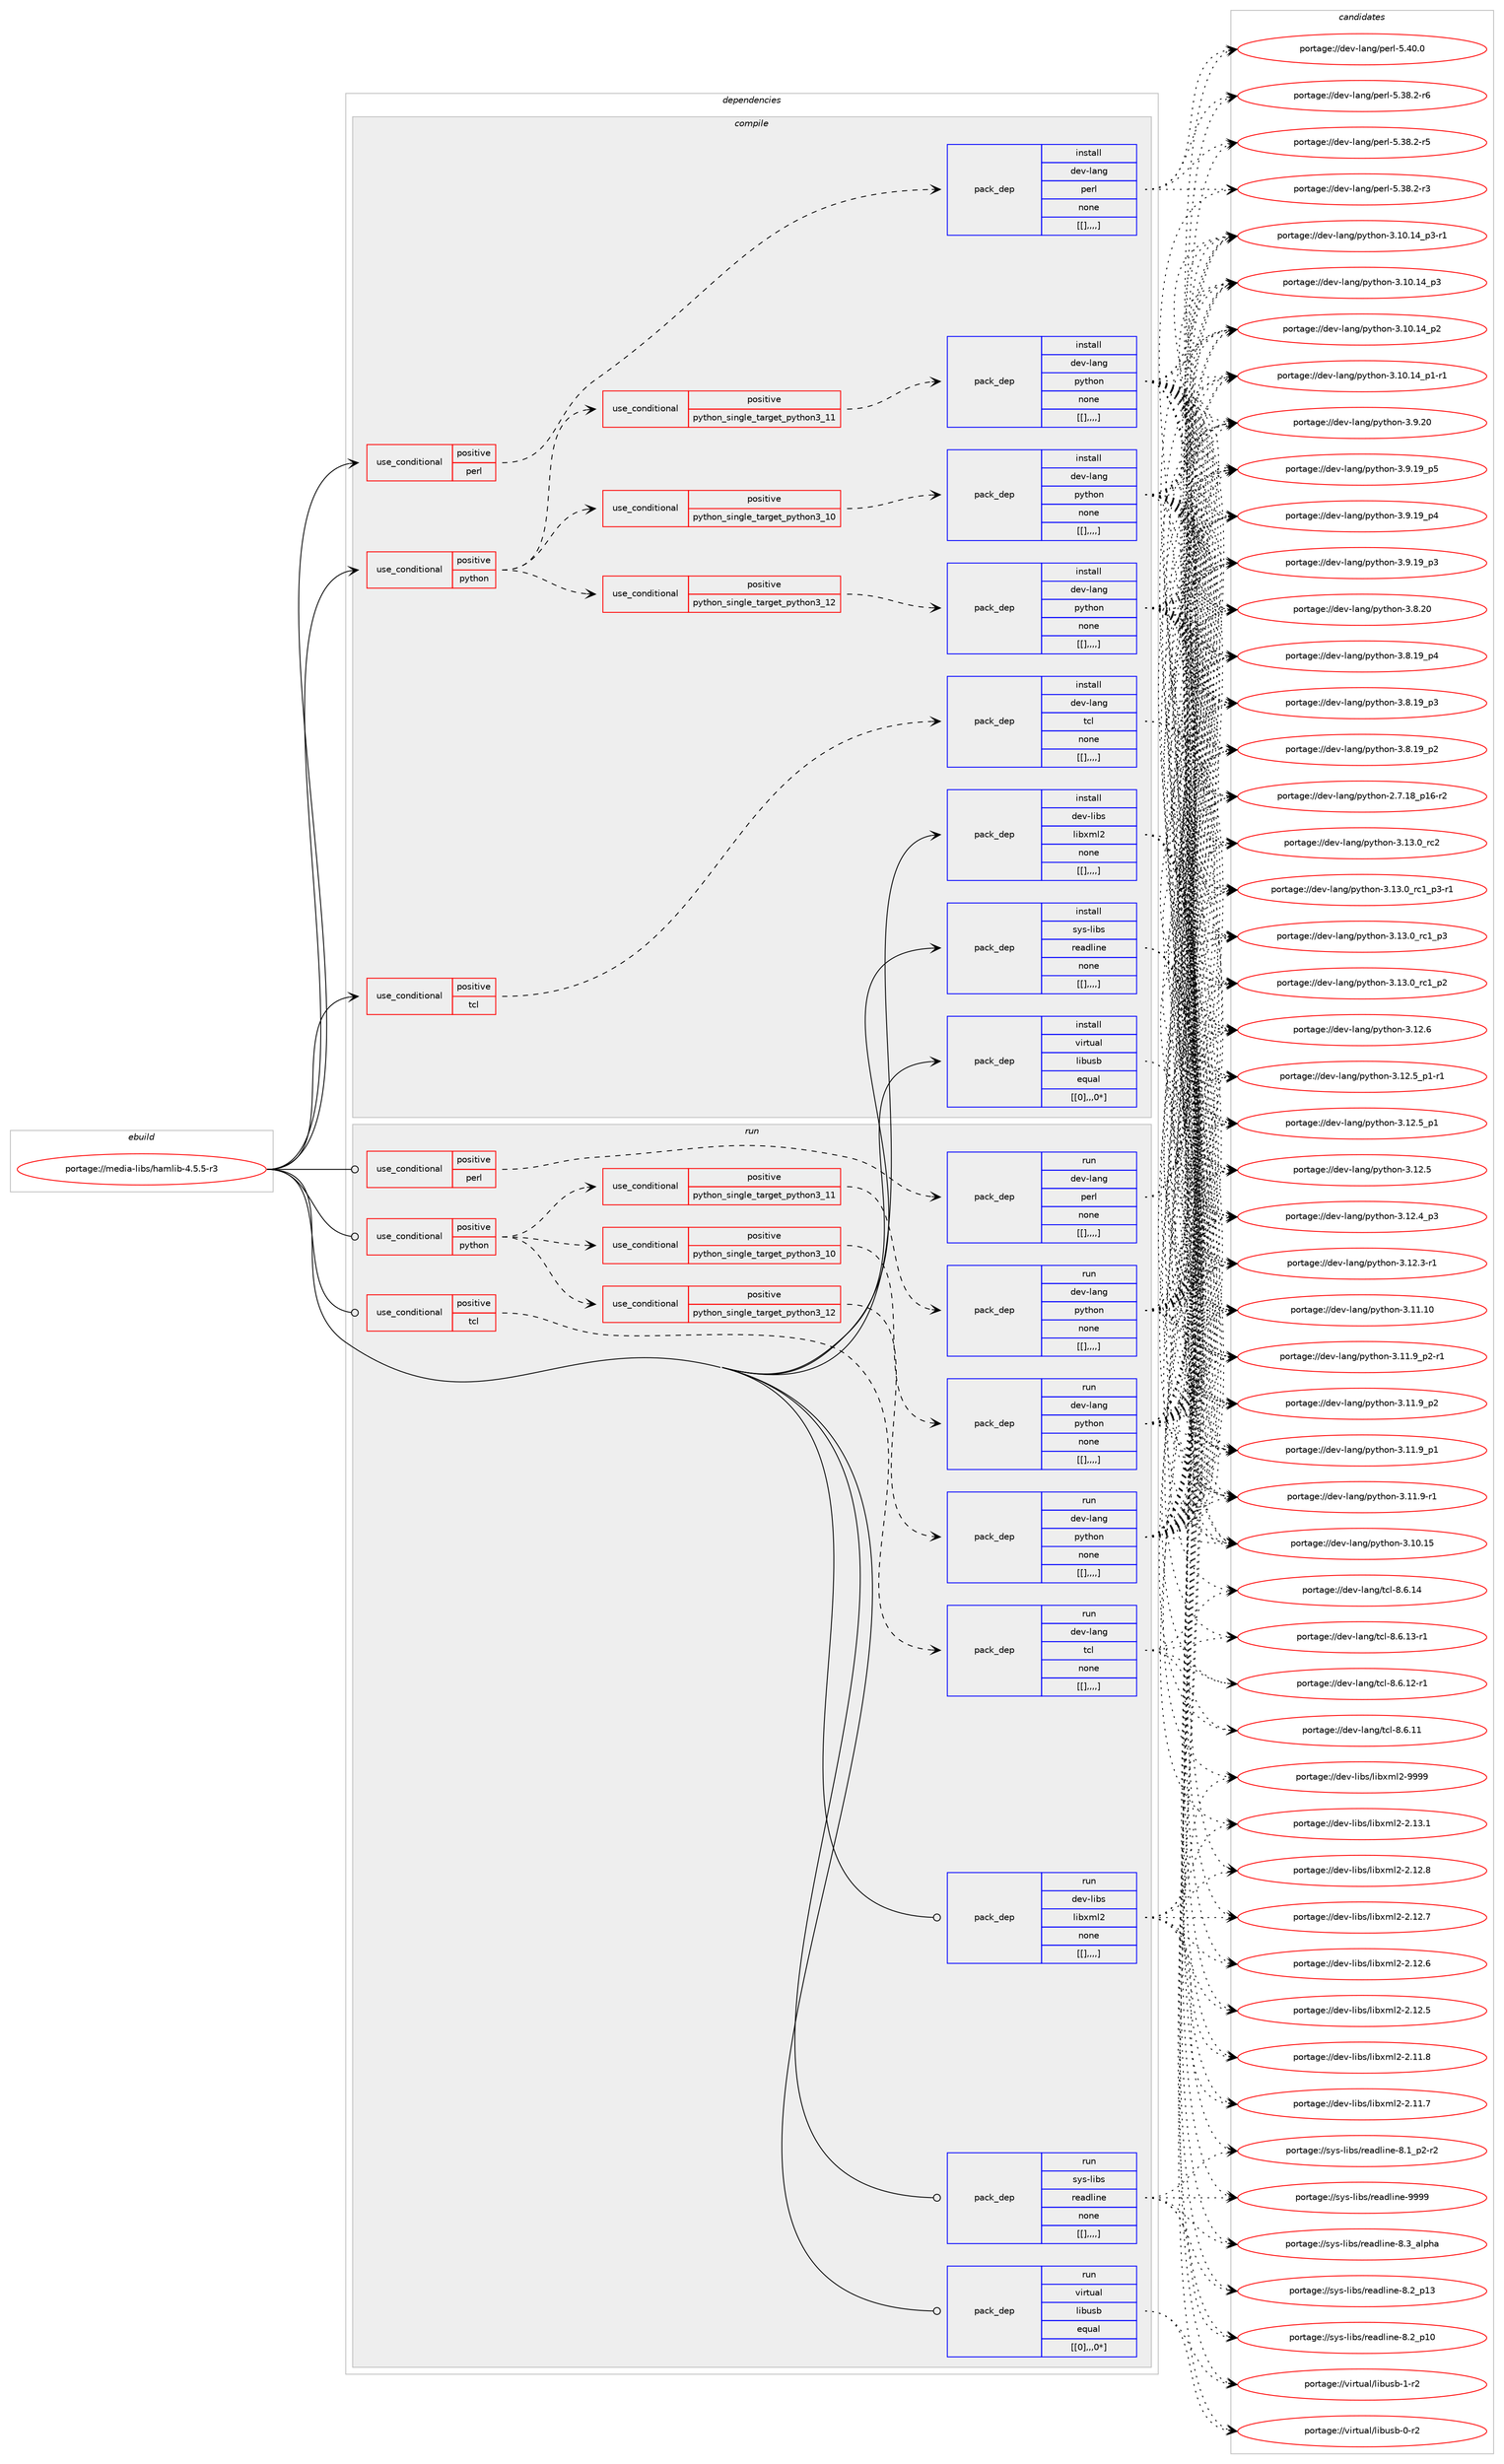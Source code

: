 digraph prolog {

# *************
# Graph options
# *************

newrank=true;
concentrate=true;
compound=true;
graph [rankdir=LR,fontname=Helvetica,fontsize=10,ranksep=1.5];#, ranksep=2.5, nodesep=0.2];
edge  [arrowhead=vee];
node  [fontname=Helvetica,fontsize=10];

# **********
# The ebuild
# **********

subgraph cluster_leftcol {
color=gray;
label=<<i>ebuild</i>>;
id [label="portage://media-libs/hamlib-4.5.5-r3", color=red, width=4, href="../media-libs/hamlib-4.5.5-r3.svg"];
}

# ****************
# The dependencies
# ****************

subgraph cluster_midcol {
color=gray;
label=<<i>dependencies</i>>;
subgraph cluster_compile {
fillcolor="#eeeeee";
style=filled;
label=<<i>compile</i>>;
subgraph cond78336 {
dependency313540 [label=<<TABLE BORDER="0" CELLBORDER="1" CELLSPACING="0" CELLPADDING="4"><TR><TD ROWSPAN="3" CELLPADDING="10">use_conditional</TD></TR><TR><TD>positive</TD></TR><TR><TD>perl</TD></TR></TABLE>>, shape=none, color=red];
subgraph pack232677 {
dependency313541 [label=<<TABLE BORDER="0" CELLBORDER="1" CELLSPACING="0" CELLPADDING="4" WIDTH="220"><TR><TD ROWSPAN="6" CELLPADDING="30">pack_dep</TD></TR><TR><TD WIDTH="110">install</TD></TR><TR><TD>dev-lang</TD></TR><TR><TD>perl</TD></TR><TR><TD>none</TD></TR><TR><TD>[[],,,,]</TD></TR></TABLE>>, shape=none, color=blue];
}
dependency313540:e -> dependency313541:w [weight=20,style="dashed",arrowhead="vee"];
}
id:e -> dependency313540:w [weight=20,style="solid",arrowhead="vee"];
subgraph cond78337 {
dependency313542 [label=<<TABLE BORDER="0" CELLBORDER="1" CELLSPACING="0" CELLPADDING="4"><TR><TD ROWSPAN="3" CELLPADDING="10">use_conditional</TD></TR><TR><TD>positive</TD></TR><TR><TD>python</TD></TR></TABLE>>, shape=none, color=red];
subgraph cond78338 {
dependency313543 [label=<<TABLE BORDER="0" CELLBORDER="1" CELLSPACING="0" CELLPADDING="4"><TR><TD ROWSPAN="3" CELLPADDING="10">use_conditional</TD></TR><TR><TD>positive</TD></TR><TR><TD>python_single_target_python3_10</TD></TR></TABLE>>, shape=none, color=red];
subgraph pack232678 {
dependency313544 [label=<<TABLE BORDER="0" CELLBORDER="1" CELLSPACING="0" CELLPADDING="4" WIDTH="220"><TR><TD ROWSPAN="6" CELLPADDING="30">pack_dep</TD></TR><TR><TD WIDTH="110">install</TD></TR><TR><TD>dev-lang</TD></TR><TR><TD>python</TD></TR><TR><TD>none</TD></TR><TR><TD>[[],,,,]</TD></TR></TABLE>>, shape=none, color=blue];
}
dependency313543:e -> dependency313544:w [weight=20,style="dashed",arrowhead="vee"];
}
dependency313542:e -> dependency313543:w [weight=20,style="dashed",arrowhead="vee"];
subgraph cond78339 {
dependency313545 [label=<<TABLE BORDER="0" CELLBORDER="1" CELLSPACING="0" CELLPADDING="4"><TR><TD ROWSPAN="3" CELLPADDING="10">use_conditional</TD></TR><TR><TD>positive</TD></TR><TR><TD>python_single_target_python3_11</TD></TR></TABLE>>, shape=none, color=red];
subgraph pack232679 {
dependency313546 [label=<<TABLE BORDER="0" CELLBORDER="1" CELLSPACING="0" CELLPADDING="4" WIDTH="220"><TR><TD ROWSPAN="6" CELLPADDING="30">pack_dep</TD></TR><TR><TD WIDTH="110">install</TD></TR><TR><TD>dev-lang</TD></TR><TR><TD>python</TD></TR><TR><TD>none</TD></TR><TR><TD>[[],,,,]</TD></TR></TABLE>>, shape=none, color=blue];
}
dependency313545:e -> dependency313546:w [weight=20,style="dashed",arrowhead="vee"];
}
dependency313542:e -> dependency313545:w [weight=20,style="dashed",arrowhead="vee"];
subgraph cond78340 {
dependency313547 [label=<<TABLE BORDER="0" CELLBORDER="1" CELLSPACING="0" CELLPADDING="4"><TR><TD ROWSPAN="3" CELLPADDING="10">use_conditional</TD></TR><TR><TD>positive</TD></TR><TR><TD>python_single_target_python3_12</TD></TR></TABLE>>, shape=none, color=red];
subgraph pack232680 {
dependency313548 [label=<<TABLE BORDER="0" CELLBORDER="1" CELLSPACING="0" CELLPADDING="4" WIDTH="220"><TR><TD ROWSPAN="6" CELLPADDING="30">pack_dep</TD></TR><TR><TD WIDTH="110">install</TD></TR><TR><TD>dev-lang</TD></TR><TR><TD>python</TD></TR><TR><TD>none</TD></TR><TR><TD>[[],,,,]</TD></TR></TABLE>>, shape=none, color=blue];
}
dependency313547:e -> dependency313548:w [weight=20,style="dashed",arrowhead="vee"];
}
dependency313542:e -> dependency313547:w [weight=20,style="dashed",arrowhead="vee"];
}
id:e -> dependency313542:w [weight=20,style="solid",arrowhead="vee"];
subgraph cond78341 {
dependency313549 [label=<<TABLE BORDER="0" CELLBORDER="1" CELLSPACING="0" CELLPADDING="4"><TR><TD ROWSPAN="3" CELLPADDING="10">use_conditional</TD></TR><TR><TD>positive</TD></TR><TR><TD>tcl</TD></TR></TABLE>>, shape=none, color=red];
subgraph pack232681 {
dependency313550 [label=<<TABLE BORDER="0" CELLBORDER="1" CELLSPACING="0" CELLPADDING="4" WIDTH="220"><TR><TD ROWSPAN="6" CELLPADDING="30">pack_dep</TD></TR><TR><TD WIDTH="110">install</TD></TR><TR><TD>dev-lang</TD></TR><TR><TD>tcl</TD></TR><TR><TD>none</TD></TR><TR><TD>[[],,,,]</TD></TR></TABLE>>, shape=none, color=blue];
}
dependency313549:e -> dependency313550:w [weight=20,style="dashed",arrowhead="vee"];
}
id:e -> dependency313549:w [weight=20,style="solid",arrowhead="vee"];
subgraph pack232682 {
dependency313551 [label=<<TABLE BORDER="0" CELLBORDER="1" CELLSPACING="0" CELLPADDING="4" WIDTH="220"><TR><TD ROWSPAN="6" CELLPADDING="30">pack_dep</TD></TR><TR><TD WIDTH="110">install</TD></TR><TR><TD>dev-libs</TD></TR><TR><TD>libxml2</TD></TR><TR><TD>none</TD></TR><TR><TD>[[],,,,]</TD></TR></TABLE>>, shape=none, color=blue];
}
id:e -> dependency313551:w [weight=20,style="solid",arrowhead="vee"];
subgraph pack232683 {
dependency313552 [label=<<TABLE BORDER="0" CELLBORDER="1" CELLSPACING="0" CELLPADDING="4" WIDTH="220"><TR><TD ROWSPAN="6" CELLPADDING="30">pack_dep</TD></TR><TR><TD WIDTH="110">install</TD></TR><TR><TD>sys-libs</TD></TR><TR><TD>readline</TD></TR><TR><TD>none</TD></TR><TR><TD>[[],,,,]</TD></TR></TABLE>>, shape=none, color=blue];
}
id:e -> dependency313552:w [weight=20,style="solid",arrowhead="vee"];
subgraph pack232684 {
dependency313553 [label=<<TABLE BORDER="0" CELLBORDER="1" CELLSPACING="0" CELLPADDING="4" WIDTH="220"><TR><TD ROWSPAN="6" CELLPADDING="30">pack_dep</TD></TR><TR><TD WIDTH="110">install</TD></TR><TR><TD>virtual</TD></TR><TR><TD>libusb</TD></TR><TR><TD>equal</TD></TR><TR><TD>[[0],,,0*]</TD></TR></TABLE>>, shape=none, color=blue];
}
id:e -> dependency313553:w [weight=20,style="solid",arrowhead="vee"];
}
subgraph cluster_compileandrun {
fillcolor="#eeeeee";
style=filled;
label=<<i>compile and run</i>>;
}
subgraph cluster_run {
fillcolor="#eeeeee";
style=filled;
label=<<i>run</i>>;
subgraph cond78342 {
dependency313554 [label=<<TABLE BORDER="0" CELLBORDER="1" CELLSPACING="0" CELLPADDING="4"><TR><TD ROWSPAN="3" CELLPADDING="10">use_conditional</TD></TR><TR><TD>positive</TD></TR><TR><TD>perl</TD></TR></TABLE>>, shape=none, color=red];
subgraph pack232685 {
dependency313555 [label=<<TABLE BORDER="0" CELLBORDER="1" CELLSPACING="0" CELLPADDING="4" WIDTH="220"><TR><TD ROWSPAN="6" CELLPADDING="30">pack_dep</TD></TR><TR><TD WIDTH="110">run</TD></TR><TR><TD>dev-lang</TD></TR><TR><TD>perl</TD></TR><TR><TD>none</TD></TR><TR><TD>[[],,,,]</TD></TR></TABLE>>, shape=none, color=blue];
}
dependency313554:e -> dependency313555:w [weight=20,style="dashed",arrowhead="vee"];
}
id:e -> dependency313554:w [weight=20,style="solid",arrowhead="odot"];
subgraph cond78343 {
dependency313556 [label=<<TABLE BORDER="0" CELLBORDER="1" CELLSPACING="0" CELLPADDING="4"><TR><TD ROWSPAN="3" CELLPADDING="10">use_conditional</TD></TR><TR><TD>positive</TD></TR><TR><TD>python</TD></TR></TABLE>>, shape=none, color=red];
subgraph cond78344 {
dependency313557 [label=<<TABLE BORDER="0" CELLBORDER="1" CELLSPACING="0" CELLPADDING="4"><TR><TD ROWSPAN="3" CELLPADDING="10">use_conditional</TD></TR><TR><TD>positive</TD></TR><TR><TD>python_single_target_python3_10</TD></TR></TABLE>>, shape=none, color=red];
subgraph pack232686 {
dependency313558 [label=<<TABLE BORDER="0" CELLBORDER="1" CELLSPACING="0" CELLPADDING="4" WIDTH="220"><TR><TD ROWSPAN="6" CELLPADDING="30">pack_dep</TD></TR><TR><TD WIDTH="110">run</TD></TR><TR><TD>dev-lang</TD></TR><TR><TD>python</TD></TR><TR><TD>none</TD></TR><TR><TD>[[],,,,]</TD></TR></TABLE>>, shape=none, color=blue];
}
dependency313557:e -> dependency313558:w [weight=20,style="dashed",arrowhead="vee"];
}
dependency313556:e -> dependency313557:w [weight=20,style="dashed",arrowhead="vee"];
subgraph cond78345 {
dependency313559 [label=<<TABLE BORDER="0" CELLBORDER="1" CELLSPACING="0" CELLPADDING="4"><TR><TD ROWSPAN="3" CELLPADDING="10">use_conditional</TD></TR><TR><TD>positive</TD></TR><TR><TD>python_single_target_python3_11</TD></TR></TABLE>>, shape=none, color=red];
subgraph pack232687 {
dependency313560 [label=<<TABLE BORDER="0" CELLBORDER="1" CELLSPACING="0" CELLPADDING="4" WIDTH="220"><TR><TD ROWSPAN="6" CELLPADDING="30">pack_dep</TD></TR><TR><TD WIDTH="110">run</TD></TR><TR><TD>dev-lang</TD></TR><TR><TD>python</TD></TR><TR><TD>none</TD></TR><TR><TD>[[],,,,]</TD></TR></TABLE>>, shape=none, color=blue];
}
dependency313559:e -> dependency313560:w [weight=20,style="dashed",arrowhead="vee"];
}
dependency313556:e -> dependency313559:w [weight=20,style="dashed",arrowhead="vee"];
subgraph cond78346 {
dependency313561 [label=<<TABLE BORDER="0" CELLBORDER="1" CELLSPACING="0" CELLPADDING="4"><TR><TD ROWSPAN="3" CELLPADDING="10">use_conditional</TD></TR><TR><TD>positive</TD></TR><TR><TD>python_single_target_python3_12</TD></TR></TABLE>>, shape=none, color=red];
subgraph pack232688 {
dependency313562 [label=<<TABLE BORDER="0" CELLBORDER="1" CELLSPACING="0" CELLPADDING="4" WIDTH="220"><TR><TD ROWSPAN="6" CELLPADDING="30">pack_dep</TD></TR><TR><TD WIDTH="110">run</TD></TR><TR><TD>dev-lang</TD></TR><TR><TD>python</TD></TR><TR><TD>none</TD></TR><TR><TD>[[],,,,]</TD></TR></TABLE>>, shape=none, color=blue];
}
dependency313561:e -> dependency313562:w [weight=20,style="dashed",arrowhead="vee"];
}
dependency313556:e -> dependency313561:w [weight=20,style="dashed",arrowhead="vee"];
}
id:e -> dependency313556:w [weight=20,style="solid",arrowhead="odot"];
subgraph cond78347 {
dependency313563 [label=<<TABLE BORDER="0" CELLBORDER="1" CELLSPACING="0" CELLPADDING="4"><TR><TD ROWSPAN="3" CELLPADDING="10">use_conditional</TD></TR><TR><TD>positive</TD></TR><TR><TD>tcl</TD></TR></TABLE>>, shape=none, color=red];
subgraph pack232689 {
dependency313564 [label=<<TABLE BORDER="0" CELLBORDER="1" CELLSPACING="0" CELLPADDING="4" WIDTH="220"><TR><TD ROWSPAN="6" CELLPADDING="30">pack_dep</TD></TR><TR><TD WIDTH="110">run</TD></TR><TR><TD>dev-lang</TD></TR><TR><TD>tcl</TD></TR><TR><TD>none</TD></TR><TR><TD>[[],,,,]</TD></TR></TABLE>>, shape=none, color=blue];
}
dependency313563:e -> dependency313564:w [weight=20,style="dashed",arrowhead="vee"];
}
id:e -> dependency313563:w [weight=20,style="solid",arrowhead="odot"];
subgraph pack232690 {
dependency313565 [label=<<TABLE BORDER="0" CELLBORDER="1" CELLSPACING="0" CELLPADDING="4" WIDTH="220"><TR><TD ROWSPAN="6" CELLPADDING="30">pack_dep</TD></TR><TR><TD WIDTH="110">run</TD></TR><TR><TD>dev-libs</TD></TR><TR><TD>libxml2</TD></TR><TR><TD>none</TD></TR><TR><TD>[[],,,,]</TD></TR></TABLE>>, shape=none, color=blue];
}
id:e -> dependency313565:w [weight=20,style="solid",arrowhead="odot"];
subgraph pack232691 {
dependency313566 [label=<<TABLE BORDER="0" CELLBORDER="1" CELLSPACING="0" CELLPADDING="4" WIDTH="220"><TR><TD ROWSPAN="6" CELLPADDING="30">pack_dep</TD></TR><TR><TD WIDTH="110">run</TD></TR><TR><TD>sys-libs</TD></TR><TR><TD>readline</TD></TR><TR><TD>none</TD></TR><TR><TD>[[],,,,]</TD></TR></TABLE>>, shape=none, color=blue];
}
id:e -> dependency313566:w [weight=20,style="solid",arrowhead="odot"];
subgraph pack232692 {
dependency313567 [label=<<TABLE BORDER="0" CELLBORDER="1" CELLSPACING="0" CELLPADDING="4" WIDTH="220"><TR><TD ROWSPAN="6" CELLPADDING="30">pack_dep</TD></TR><TR><TD WIDTH="110">run</TD></TR><TR><TD>virtual</TD></TR><TR><TD>libusb</TD></TR><TR><TD>equal</TD></TR><TR><TD>[[0],,,0*]</TD></TR></TABLE>>, shape=none, color=blue];
}
id:e -> dependency313567:w [weight=20,style="solid",arrowhead="odot"];
}
}

# **************
# The candidates
# **************

subgraph cluster_choices {
rank=same;
color=gray;
label=<<i>candidates</i>>;

subgraph choice232677 {
color=black;
nodesep=1;
choice10010111845108971101034711210111410845534652484648 [label="portage://dev-lang/perl-5.40.0", color=red, width=4,href="../dev-lang/perl-5.40.0.svg"];
choice100101118451089711010347112101114108455346515646504511454 [label="portage://dev-lang/perl-5.38.2-r6", color=red, width=4,href="../dev-lang/perl-5.38.2-r6.svg"];
choice100101118451089711010347112101114108455346515646504511453 [label="portage://dev-lang/perl-5.38.2-r5", color=red, width=4,href="../dev-lang/perl-5.38.2-r5.svg"];
choice100101118451089711010347112101114108455346515646504511451 [label="portage://dev-lang/perl-5.38.2-r3", color=red, width=4,href="../dev-lang/perl-5.38.2-r3.svg"];
dependency313541:e -> choice10010111845108971101034711210111410845534652484648:w [style=dotted,weight="100"];
dependency313541:e -> choice100101118451089711010347112101114108455346515646504511454:w [style=dotted,weight="100"];
dependency313541:e -> choice100101118451089711010347112101114108455346515646504511453:w [style=dotted,weight="100"];
dependency313541:e -> choice100101118451089711010347112101114108455346515646504511451:w [style=dotted,weight="100"];
}
subgraph choice232678 {
color=black;
nodesep=1;
choice10010111845108971101034711212111610411111045514649514648951149950 [label="portage://dev-lang/python-3.13.0_rc2", color=red, width=4,href="../dev-lang/python-3.13.0_rc2.svg"];
choice1001011184510897110103471121211161041111104551464951464895114994995112514511449 [label="portage://dev-lang/python-3.13.0_rc1_p3-r1", color=red, width=4,href="../dev-lang/python-3.13.0_rc1_p3-r1.svg"];
choice100101118451089711010347112121116104111110455146495146489511499499511251 [label="portage://dev-lang/python-3.13.0_rc1_p3", color=red, width=4,href="../dev-lang/python-3.13.0_rc1_p3.svg"];
choice100101118451089711010347112121116104111110455146495146489511499499511250 [label="portage://dev-lang/python-3.13.0_rc1_p2", color=red, width=4,href="../dev-lang/python-3.13.0_rc1_p2.svg"];
choice10010111845108971101034711212111610411111045514649504654 [label="portage://dev-lang/python-3.12.6", color=red, width=4,href="../dev-lang/python-3.12.6.svg"];
choice1001011184510897110103471121211161041111104551464950465395112494511449 [label="portage://dev-lang/python-3.12.5_p1-r1", color=red, width=4,href="../dev-lang/python-3.12.5_p1-r1.svg"];
choice100101118451089711010347112121116104111110455146495046539511249 [label="portage://dev-lang/python-3.12.5_p1", color=red, width=4,href="../dev-lang/python-3.12.5_p1.svg"];
choice10010111845108971101034711212111610411111045514649504653 [label="portage://dev-lang/python-3.12.5", color=red, width=4,href="../dev-lang/python-3.12.5.svg"];
choice100101118451089711010347112121116104111110455146495046529511251 [label="portage://dev-lang/python-3.12.4_p3", color=red, width=4,href="../dev-lang/python-3.12.4_p3.svg"];
choice100101118451089711010347112121116104111110455146495046514511449 [label="portage://dev-lang/python-3.12.3-r1", color=red, width=4,href="../dev-lang/python-3.12.3-r1.svg"];
choice1001011184510897110103471121211161041111104551464949464948 [label="portage://dev-lang/python-3.11.10", color=red, width=4,href="../dev-lang/python-3.11.10.svg"];
choice1001011184510897110103471121211161041111104551464949465795112504511449 [label="portage://dev-lang/python-3.11.9_p2-r1", color=red, width=4,href="../dev-lang/python-3.11.9_p2-r1.svg"];
choice100101118451089711010347112121116104111110455146494946579511250 [label="portage://dev-lang/python-3.11.9_p2", color=red, width=4,href="../dev-lang/python-3.11.9_p2.svg"];
choice100101118451089711010347112121116104111110455146494946579511249 [label="portage://dev-lang/python-3.11.9_p1", color=red, width=4,href="../dev-lang/python-3.11.9_p1.svg"];
choice100101118451089711010347112121116104111110455146494946574511449 [label="portage://dev-lang/python-3.11.9-r1", color=red, width=4,href="../dev-lang/python-3.11.9-r1.svg"];
choice1001011184510897110103471121211161041111104551464948464953 [label="portage://dev-lang/python-3.10.15", color=red, width=4,href="../dev-lang/python-3.10.15.svg"];
choice100101118451089711010347112121116104111110455146494846495295112514511449 [label="portage://dev-lang/python-3.10.14_p3-r1", color=red, width=4,href="../dev-lang/python-3.10.14_p3-r1.svg"];
choice10010111845108971101034711212111610411111045514649484649529511251 [label="portage://dev-lang/python-3.10.14_p3", color=red, width=4,href="../dev-lang/python-3.10.14_p3.svg"];
choice10010111845108971101034711212111610411111045514649484649529511250 [label="portage://dev-lang/python-3.10.14_p2", color=red, width=4,href="../dev-lang/python-3.10.14_p2.svg"];
choice100101118451089711010347112121116104111110455146494846495295112494511449 [label="portage://dev-lang/python-3.10.14_p1-r1", color=red, width=4,href="../dev-lang/python-3.10.14_p1-r1.svg"];
choice10010111845108971101034711212111610411111045514657465048 [label="portage://dev-lang/python-3.9.20", color=red, width=4,href="../dev-lang/python-3.9.20.svg"];
choice100101118451089711010347112121116104111110455146574649579511253 [label="portage://dev-lang/python-3.9.19_p5", color=red, width=4,href="../dev-lang/python-3.9.19_p5.svg"];
choice100101118451089711010347112121116104111110455146574649579511252 [label="portage://dev-lang/python-3.9.19_p4", color=red, width=4,href="../dev-lang/python-3.9.19_p4.svg"];
choice100101118451089711010347112121116104111110455146574649579511251 [label="portage://dev-lang/python-3.9.19_p3", color=red, width=4,href="../dev-lang/python-3.9.19_p3.svg"];
choice10010111845108971101034711212111610411111045514656465048 [label="portage://dev-lang/python-3.8.20", color=red, width=4,href="../dev-lang/python-3.8.20.svg"];
choice100101118451089711010347112121116104111110455146564649579511252 [label="portage://dev-lang/python-3.8.19_p4", color=red, width=4,href="../dev-lang/python-3.8.19_p4.svg"];
choice100101118451089711010347112121116104111110455146564649579511251 [label="portage://dev-lang/python-3.8.19_p3", color=red, width=4,href="../dev-lang/python-3.8.19_p3.svg"];
choice100101118451089711010347112121116104111110455146564649579511250 [label="portage://dev-lang/python-3.8.19_p2", color=red, width=4,href="../dev-lang/python-3.8.19_p2.svg"];
choice100101118451089711010347112121116104111110455046554649569511249544511450 [label="portage://dev-lang/python-2.7.18_p16-r2", color=red, width=4,href="../dev-lang/python-2.7.18_p16-r2.svg"];
dependency313544:e -> choice10010111845108971101034711212111610411111045514649514648951149950:w [style=dotted,weight="100"];
dependency313544:e -> choice1001011184510897110103471121211161041111104551464951464895114994995112514511449:w [style=dotted,weight="100"];
dependency313544:e -> choice100101118451089711010347112121116104111110455146495146489511499499511251:w [style=dotted,weight="100"];
dependency313544:e -> choice100101118451089711010347112121116104111110455146495146489511499499511250:w [style=dotted,weight="100"];
dependency313544:e -> choice10010111845108971101034711212111610411111045514649504654:w [style=dotted,weight="100"];
dependency313544:e -> choice1001011184510897110103471121211161041111104551464950465395112494511449:w [style=dotted,weight="100"];
dependency313544:e -> choice100101118451089711010347112121116104111110455146495046539511249:w [style=dotted,weight="100"];
dependency313544:e -> choice10010111845108971101034711212111610411111045514649504653:w [style=dotted,weight="100"];
dependency313544:e -> choice100101118451089711010347112121116104111110455146495046529511251:w [style=dotted,weight="100"];
dependency313544:e -> choice100101118451089711010347112121116104111110455146495046514511449:w [style=dotted,weight="100"];
dependency313544:e -> choice1001011184510897110103471121211161041111104551464949464948:w [style=dotted,weight="100"];
dependency313544:e -> choice1001011184510897110103471121211161041111104551464949465795112504511449:w [style=dotted,weight="100"];
dependency313544:e -> choice100101118451089711010347112121116104111110455146494946579511250:w [style=dotted,weight="100"];
dependency313544:e -> choice100101118451089711010347112121116104111110455146494946579511249:w [style=dotted,weight="100"];
dependency313544:e -> choice100101118451089711010347112121116104111110455146494946574511449:w [style=dotted,weight="100"];
dependency313544:e -> choice1001011184510897110103471121211161041111104551464948464953:w [style=dotted,weight="100"];
dependency313544:e -> choice100101118451089711010347112121116104111110455146494846495295112514511449:w [style=dotted,weight="100"];
dependency313544:e -> choice10010111845108971101034711212111610411111045514649484649529511251:w [style=dotted,weight="100"];
dependency313544:e -> choice10010111845108971101034711212111610411111045514649484649529511250:w [style=dotted,weight="100"];
dependency313544:e -> choice100101118451089711010347112121116104111110455146494846495295112494511449:w [style=dotted,weight="100"];
dependency313544:e -> choice10010111845108971101034711212111610411111045514657465048:w [style=dotted,weight="100"];
dependency313544:e -> choice100101118451089711010347112121116104111110455146574649579511253:w [style=dotted,weight="100"];
dependency313544:e -> choice100101118451089711010347112121116104111110455146574649579511252:w [style=dotted,weight="100"];
dependency313544:e -> choice100101118451089711010347112121116104111110455146574649579511251:w [style=dotted,weight="100"];
dependency313544:e -> choice10010111845108971101034711212111610411111045514656465048:w [style=dotted,weight="100"];
dependency313544:e -> choice100101118451089711010347112121116104111110455146564649579511252:w [style=dotted,weight="100"];
dependency313544:e -> choice100101118451089711010347112121116104111110455146564649579511251:w [style=dotted,weight="100"];
dependency313544:e -> choice100101118451089711010347112121116104111110455146564649579511250:w [style=dotted,weight="100"];
dependency313544:e -> choice100101118451089711010347112121116104111110455046554649569511249544511450:w [style=dotted,weight="100"];
}
subgraph choice232679 {
color=black;
nodesep=1;
choice10010111845108971101034711212111610411111045514649514648951149950 [label="portage://dev-lang/python-3.13.0_rc2", color=red, width=4,href="../dev-lang/python-3.13.0_rc2.svg"];
choice1001011184510897110103471121211161041111104551464951464895114994995112514511449 [label="portage://dev-lang/python-3.13.0_rc1_p3-r1", color=red, width=4,href="../dev-lang/python-3.13.0_rc1_p3-r1.svg"];
choice100101118451089711010347112121116104111110455146495146489511499499511251 [label="portage://dev-lang/python-3.13.0_rc1_p3", color=red, width=4,href="../dev-lang/python-3.13.0_rc1_p3.svg"];
choice100101118451089711010347112121116104111110455146495146489511499499511250 [label="portage://dev-lang/python-3.13.0_rc1_p2", color=red, width=4,href="../dev-lang/python-3.13.0_rc1_p2.svg"];
choice10010111845108971101034711212111610411111045514649504654 [label="portage://dev-lang/python-3.12.6", color=red, width=4,href="../dev-lang/python-3.12.6.svg"];
choice1001011184510897110103471121211161041111104551464950465395112494511449 [label="portage://dev-lang/python-3.12.5_p1-r1", color=red, width=4,href="../dev-lang/python-3.12.5_p1-r1.svg"];
choice100101118451089711010347112121116104111110455146495046539511249 [label="portage://dev-lang/python-3.12.5_p1", color=red, width=4,href="../dev-lang/python-3.12.5_p1.svg"];
choice10010111845108971101034711212111610411111045514649504653 [label="portage://dev-lang/python-3.12.5", color=red, width=4,href="../dev-lang/python-3.12.5.svg"];
choice100101118451089711010347112121116104111110455146495046529511251 [label="portage://dev-lang/python-3.12.4_p3", color=red, width=4,href="../dev-lang/python-3.12.4_p3.svg"];
choice100101118451089711010347112121116104111110455146495046514511449 [label="portage://dev-lang/python-3.12.3-r1", color=red, width=4,href="../dev-lang/python-3.12.3-r1.svg"];
choice1001011184510897110103471121211161041111104551464949464948 [label="portage://dev-lang/python-3.11.10", color=red, width=4,href="../dev-lang/python-3.11.10.svg"];
choice1001011184510897110103471121211161041111104551464949465795112504511449 [label="portage://dev-lang/python-3.11.9_p2-r1", color=red, width=4,href="../dev-lang/python-3.11.9_p2-r1.svg"];
choice100101118451089711010347112121116104111110455146494946579511250 [label="portage://dev-lang/python-3.11.9_p2", color=red, width=4,href="../dev-lang/python-3.11.9_p2.svg"];
choice100101118451089711010347112121116104111110455146494946579511249 [label="portage://dev-lang/python-3.11.9_p1", color=red, width=4,href="../dev-lang/python-3.11.9_p1.svg"];
choice100101118451089711010347112121116104111110455146494946574511449 [label="portage://dev-lang/python-3.11.9-r1", color=red, width=4,href="../dev-lang/python-3.11.9-r1.svg"];
choice1001011184510897110103471121211161041111104551464948464953 [label="portage://dev-lang/python-3.10.15", color=red, width=4,href="../dev-lang/python-3.10.15.svg"];
choice100101118451089711010347112121116104111110455146494846495295112514511449 [label="portage://dev-lang/python-3.10.14_p3-r1", color=red, width=4,href="../dev-lang/python-3.10.14_p3-r1.svg"];
choice10010111845108971101034711212111610411111045514649484649529511251 [label="portage://dev-lang/python-3.10.14_p3", color=red, width=4,href="../dev-lang/python-3.10.14_p3.svg"];
choice10010111845108971101034711212111610411111045514649484649529511250 [label="portage://dev-lang/python-3.10.14_p2", color=red, width=4,href="../dev-lang/python-3.10.14_p2.svg"];
choice100101118451089711010347112121116104111110455146494846495295112494511449 [label="portage://dev-lang/python-3.10.14_p1-r1", color=red, width=4,href="../dev-lang/python-3.10.14_p1-r1.svg"];
choice10010111845108971101034711212111610411111045514657465048 [label="portage://dev-lang/python-3.9.20", color=red, width=4,href="../dev-lang/python-3.9.20.svg"];
choice100101118451089711010347112121116104111110455146574649579511253 [label="portage://dev-lang/python-3.9.19_p5", color=red, width=4,href="../dev-lang/python-3.9.19_p5.svg"];
choice100101118451089711010347112121116104111110455146574649579511252 [label="portage://dev-lang/python-3.9.19_p4", color=red, width=4,href="../dev-lang/python-3.9.19_p4.svg"];
choice100101118451089711010347112121116104111110455146574649579511251 [label="portage://dev-lang/python-3.9.19_p3", color=red, width=4,href="../dev-lang/python-3.9.19_p3.svg"];
choice10010111845108971101034711212111610411111045514656465048 [label="portage://dev-lang/python-3.8.20", color=red, width=4,href="../dev-lang/python-3.8.20.svg"];
choice100101118451089711010347112121116104111110455146564649579511252 [label="portage://dev-lang/python-3.8.19_p4", color=red, width=4,href="../dev-lang/python-3.8.19_p4.svg"];
choice100101118451089711010347112121116104111110455146564649579511251 [label="portage://dev-lang/python-3.8.19_p3", color=red, width=4,href="../dev-lang/python-3.8.19_p3.svg"];
choice100101118451089711010347112121116104111110455146564649579511250 [label="portage://dev-lang/python-3.8.19_p2", color=red, width=4,href="../dev-lang/python-3.8.19_p2.svg"];
choice100101118451089711010347112121116104111110455046554649569511249544511450 [label="portage://dev-lang/python-2.7.18_p16-r2", color=red, width=4,href="../dev-lang/python-2.7.18_p16-r2.svg"];
dependency313546:e -> choice10010111845108971101034711212111610411111045514649514648951149950:w [style=dotted,weight="100"];
dependency313546:e -> choice1001011184510897110103471121211161041111104551464951464895114994995112514511449:w [style=dotted,weight="100"];
dependency313546:e -> choice100101118451089711010347112121116104111110455146495146489511499499511251:w [style=dotted,weight="100"];
dependency313546:e -> choice100101118451089711010347112121116104111110455146495146489511499499511250:w [style=dotted,weight="100"];
dependency313546:e -> choice10010111845108971101034711212111610411111045514649504654:w [style=dotted,weight="100"];
dependency313546:e -> choice1001011184510897110103471121211161041111104551464950465395112494511449:w [style=dotted,weight="100"];
dependency313546:e -> choice100101118451089711010347112121116104111110455146495046539511249:w [style=dotted,weight="100"];
dependency313546:e -> choice10010111845108971101034711212111610411111045514649504653:w [style=dotted,weight="100"];
dependency313546:e -> choice100101118451089711010347112121116104111110455146495046529511251:w [style=dotted,weight="100"];
dependency313546:e -> choice100101118451089711010347112121116104111110455146495046514511449:w [style=dotted,weight="100"];
dependency313546:e -> choice1001011184510897110103471121211161041111104551464949464948:w [style=dotted,weight="100"];
dependency313546:e -> choice1001011184510897110103471121211161041111104551464949465795112504511449:w [style=dotted,weight="100"];
dependency313546:e -> choice100101118451089711010347112121116104111110455146494946579511250:w [style=dotted,weight="100"];
dependency313546:e -> choice100101118451089711010347112121116104111110455146494946579511249:w [style=dotted,weight="100"];
dependency313546:e -> choice100101118451089711010347112121116104111110455146494946574511449:w [style=dotted,weight="100"];
dependency313546:e -> choice1001011184510897110103471121211161041111104551464948464953:w [style=dotted,weight="100"];
dependency313546:e -> choice100101118451089711010347112121116104111110455146494846495295112514511449:w [style=dotted,weight="100"];
dependency313546:e -> choice10010111845108971101034711212111610411111045514649484649529511251:w [style=dotted,weight="100"];
dependency313546:e -> choice10010111845108971101034711212111610411111045514649484649529511250:w [style=dotted,weight="100"];
dependency313546:e -> choice100101118451089711010347112121116104111110455146494846495295112494511449:w [style=dotted,weight="100"];
dependency313546:e -> choice10010111845108971101034711212111610411111045514657465048:w [style=dotted,weight="100"];
dependency313546:e -> choice100101118451089711010347112121116104111110455146574649579511253:w [style=dotted,weight="100"];
dependency313546:e -> choice100101118451089711010347112121116104111110455146574649579511252:w [style=dotted,weight="100"];
dependency313546:e -> choice100101118451089711010347112121116104111110455146574649579511251:w [style=dotted,weight="100"];
dependency313546:e -> choice10010111845108971101034711212111610411111045514656465048:w [style=dotted,weight="100"];
dependency313546:e -> choice100101118451089711010347112121116104111110455146564649579511252:w [style=dotted,weight="100"];
dependency313546:e -> choice100101118451089711010347112121116104111110455146564649579511251:w [style=dotted,weight="100"];
dependency313546:e -> choice100101118451089711010347112121116104111110455146564649579511250:w [style=dotted,weight="100"];
dependency313546:e -> choice100101118451089711010347112121116104111110455046554649569511249544511450:w [style=dotted,weight="100"];
}
subgraph choice232680 {
color=black;
nodesep=1;
choice10010111845108971101034711212111610411111045514649514648951149950 [label="portage://dev-lang/python-3.13.0_rc2", color=red, width=4,href="../dev-lang/python-3.13.0_rc2.svg"];
choice1001011184510897110103471121211161041111104551464951464895114994995112514511449 [label="portage://dev-lang/python-3.13.0_rc1_p3-r1", color=red, width=4,href="../dev-lang/python-3.13.0_rc1_p3-r1.svg"];
choice100101118451089711010347112121116104111110455146495146489511499499511251 [label="portage://dev-lang/python-3.13.0_rc1_p3", color=red, width=4,href="../dev-lang/python-3.13.0_rc1_p3.svg"];
choice100101118451089711010347112121116104111110455146495146489511499499511250 [label="portage://dev-lang/python-3.13.0_rc1_p2", color=red, width=4,href="../dev-lang/python-3.13.0_rc1_p2.svg"];
choice10010111845108971101034711212111610411111045514649504654 [label="portage://dev-lang/python-3.12.6", color=red, width=4,href="../dev-lang/python-3.12.6.svg"];
choice1001011184510897110103471121211161041111104551464950465395112494511449 [label="portage://dev-lang/python-3.12.5_p1-r1", color=red, width=4,href="../dev-lang/python-3.12.5_p1-r1.svg"];
choice100101118451089711010347112121116104111110455146495046539511249 [label="portage://dev-lang/python-3.12.5_p1", color=red, width=4,href="../dev-lang/python-3.12.5_p1.svg"];
choice10010111845108971101034711212111610411111045514649504653 [label="portage://dev-lang/python-3.12.5", color=red, width=4,href="../dev-lang/python-3.12.5.svg"];
choice100101118451089711010347112121116104111110455146495046529511251 [label="portage://dev-lang/python-3.12.4_p3", color=red, width=4,href="../dev-lang/python-3.12.4_p3.svg"];
choice100101118451089711010347112121116104111110455146495046514511449 [label="portage://dev-lang/python-3.12.3-r1", color=red, width=4,href="../dev-lang/python-3.12.3-r1.svg"];
choice1001011184510897110103471121211161041111104551464949464948 [label="portage://dev-lang/python-3.11.10", color=red, width=4,href="../dev-lang/python-3.11.10.svg"];
choice1001011184510897110103471121211161041111104551464949465795112504511449 [label="portage://dev-lang/python-3.11.9_p2-r1", color=red, width=4,href="../dev-lang/python-3.11.9_p2-r1.svg"];
choice100101118451089711010347112121116104111110455146494946579511250 [label="portage://dev-lang/python-3.11.9_p2", color=red, width=4,href="../dev-lang/python-3.11.9_p2.svg"];
choice100101118451089711010347112121116104111110455146494946579511249 [label="portage://dev-lang/python-3.11.9_p1", color=red, width=4,href="../dev-lang/python-3.11.9_p1.svg"];
choice100101118451089711010347112121116104111110455146494946574511449 [label="portage://dev-lang/python-3.11.9-r1", color=red, width=4,href="../dev-lang/python-3.11.9-r1.svg"];
choice1001011184510897110103471121211161041111104551464948464953 [label="portage://dev-lang/python-3.10.15", color=red, width=4,href="../dev-lang/python-3.10.15.svg"];
choice100101118451089711010347112121116104111110455146494846495295112514511449 [label="portage://dev-lang/python-3.10.14_p3-r1", color=red, width=4,href="../dev-lang/python-3.10.14_p3-r1.svg"];
choice10010111845108971101034711212111610411111045514649484649529511251 [label="portage://dev-lang/python-3.10.14_p3", color=red, width=4,href="../dev-lang/python-3.10.14_p3.svg"];
choice10010111845108971101034711212111610411111045514649484649529511250 [label="portage://dev-lang/python-3.10.14_p2", color=red, width=4,href="../dev-lang/python-3.10.14_p2.svg"];
choice100101118451089711010347112121116104111110455146494846495295112494511449 [label="portage://dev-lang/python-3.10.14_p1-r1", color=red, width=4,href="../dev-lang/python-3.10.14_p1-r1.svg"];
choice10010111845108971101034711212111610411111045514657465048 [label="portage://dev-lang/python-3.9.20", color=red, width=4,href="../dev-lang/python-3.9.20.svg"];
choice100101118451089711010347112121116104111110455146574649579511253 [label="portage://dev-lang/python-3.9.19_p5", color=red, width=4,href="../dev-lang/python-3.9.19_p5.svg"];
choice100101118451089711010347112121116104111110455146574649579511252 [label="portage://dev-lang/python-3.9.19_p4", color=red, width=4,href="../dev-lang/python-3.9.19_p4.svg"];
choice100101118451089711010347112121116104111110455146574649579511251 [label="portage://dev-lang/python-3.9.19_p3", color=red, width=4,href="../dev-lang/python-3.9.19_p3.svg"];
choice10010111845108971101034711212111610411111045514656465048 [label="portage://dev-lang/python-3.8.20", color=red, width=4,href="../dev-lang/python-3.8.20.svg"];
choice100101118451089711010347112121116104111110455146564649579511252 [label="portage://dev-lang/python-3.8.19_p4", color=red, width=4,href="../dev-lang/python-3.8.19_p4.svg"];
choice100101118451089711010347112121116104111110455146564649579511251 [label="portage://dev-lang/python-3.8.19_p3", color=red, width=4,href="../dev-lang/python-3.8.19_p3.svg"];
choice100101118451089711010347112121116104111110455146564649579511250 [label="portage://dev-lang/python-3.8.19_p2", color=red, width=4,href="../dev-lang/python-3.8.19_p2.svg"];
choice100101118451089711010347112121116104111110455046554649569511249544511450 [label="portage://dev-lang/python-2.7.18_p16-r2", color=red, width=4,href="../dev-lang/python-2.7.18_p16-r2.svg"];
dependency313548:e -> choice10010111845108971101034711212111610411111045514649514648951149950:w [style=dotted,weight="100"];
dependency313548:e -> choice1001011184510897110103471121211161041111104551464951464895114994995112514511449:w [style=dotted,weight="100"];
dependency313548:e -> choice100101118451089711010347112121116104111110455146495146489511499499511251:w [style=dotted,weight="100"];
dependency313548:e -> choice100101118451089711010347112121116104111110455146495146489511499499511250:w [style=dotted,weight="100"];
dependency313548:e -> choice10010111845108971101034711212111610411111045514649504654:w [style=dotted,weight="100"];
dependency313548:e -> choice1001011184510897110103471121211161041111104551464950465395112494511449:w [style=dotted,weight="100"];
dependency313548:e -> choice100101118451089711010347112121116104111110455146495046539511249:w [style=dotted,weight="100"];
dependency313548:e -> choice10010111845108971101034711212111610411111045514649504653:w [style=dotted,weight="100"];
dependency313548:e -> choice100101118451089711010347112121116104111110455146495046529511251:w [style=dotted,weight="100"];
dependency313548:e -> choice100101118451089711010347112121116104111110455146495046514511449:w [style=dotted,weight="100"];
dependency313548:e -> choice1001011184510897110103471121211161041111104551464949464948:w [style=dotted,weight="100"];
dependency313548:e -> choice1001011184510897110103471121211161041111104551464949465795112504511449:w [style=dotted,weight="100"];
dependency313548:e -> choice100101118451089711010347112121116104111110455146494946579511250:w [style=dotted,weight="100"];
dependency313548:e -> choice100101118451089711010347112121116104111110455146494946579511249:w [style=dotted,weight="100"];
dependency313548:e -> choice100101118451089711010347112121116104111110455146494946574511449:w [style=dotted,weight="100"];
dependency313548:e -> choice1001011184510897110103471121211161041111104551464948464953:w [style=dotted,weight="100"];
dependency313548:e -> choice100101118451089711010347112121116104111110455146494846495295112514511449:w [style=dotted,weight="100"];
dependency313548:e -> choice10010111845108971101034711212111610411111045514649484649529511251:w [style=dotted,weight="100"];
dependency313548:e -> choice10010111845108971101034711212111610411111045514649484649529511250:w [style=dotted,weight="100"];
dependency313548:e -> choice100101118451089711010347112121116104111110455146494846495295112494511449:w [style=dotted,weight="100"];
dependency313548:e -> choice10010111845108971101034711212111610411111045514657465048:w [style=dotted,weight="100"];
dependency313548:e -> choice100101118451089711010347112121116104111110455146574649579511253:w [style=dotted,weight="100"];
dependency313548:e -> choice100101118451089711010347112121116104111110455146574649579511252:w [style=dotted,weight="100"];
dependency313548:e -> choice100101118451089711010347112121116104111110455146574649579511251:w [style=dotted,weight="100"];
dependency313548:e -> choice10010111845108971101034711212111610411111045514656465048:w [style=dotted,weight="100"];
dependency313548:e -> choice100101118451089711010347112121116104111110455146564649579511252:w [style=dotted,weight="100"];
dependency313548:e -> choice100101118451089711010347112121116104111110455146564649579511251:w [style=dotted,weight="100"];
dependency313548:e -> choice100101118451089711010347112121116104111110455146564649579511250:w [style=dotted,weight="100"];
dependency313548:e -> choice100101118451089711010347112121116104111110455046554649569511249544511450:w [style=dotted,weight="100"];
}
subgraph choice232681 {
color=black;
nodesep=1;
choice1001011184510897110103471169910845564654464952 [label="portage://dev-lang/tcl-8.6.14", color=red, width=4,href="../dev-lang/tcl-8.6.14.svg"];
choice10010111845108971101034711699108455646544649514511449 [label="portage://dev-lang/tcl-8.6.13-r1", color=red, width=4,href="../dev-lang/tcl-8.6.13-r1.svg"];
choice10010111845108971101034711699108455646544649504511449 [label="portage://dev-lang/tcl-8.6.12-r1", color=red, width=4,href="../dev-lang/tcl-8.6.12-r1.svg"];
choice1001011184510897110103471169910845564654464949 [label="portage://dev-lang/tcl-8.6.11", color=red, width=4,href="../dev-lang/tcl-8.6.11.svg"];
dependency313550:e -> choice1001011184510897110103471169910845564654464952:w [style=dotted,weight="100"];
dependency313550:e -> choice10010111845108971101034711699108455646544649514511449:w [style=dotted,weight="100"];
dependency313550:e -> choice10010111845108971101034711699108455646544649504511449:w [style=dotted,weight="100"];
dependency313550:e -> choice1001011184510897110103471169910845564654464949:w [style=dotted,weight="100"];
}
subgraph choice232682 {
color=black;
nodesep=1;
choice10010111845108105981154710810598120109108504557575757 [label="portage://dev-libs/libxml2-9999", color=red, width=4,href="../dev-libs/libxml2-9999.svg"];
choice100101118451081059811547108105981201091085045504649514649 [label="portage://dev-libs/libxml2-2.13.1", color=red, width=4,href="../dev-libs/libxml2-2.13.1.svg"];
choice100101118451081059811547108105981201091085045504649504656 [label="portage://dev-libs/libxml2-2.12.8", color=red, width=4,href="../dev-libs/libxml2-2.12.8.svg"];
choice100101118451081059811547108105981201091085045504649504655 [label="portage://dev-libs/libxml2-2.12.7", color=red, width=4,href="../dev-libs/libxml2-2.12.7.svg"];
choice100101118451081059811547108105981201091085045504649504654 [label="portage://dev-libs/libxml2-2.12.6", color=red, width=4,href="../dev-libs/libxml2-2.12.6.svg"];
choice100101118451081059811547108105981201091085045504649504653 [label="portage://dev-libs/libxml2-2.12.5", color=red, width=4,href="../dev-libs/libxml2-2.12.5.svg"];
choice100101118451081059811547108105981201091085045504649494656 [label="portage://dev-libs/libxml2-2.11.8", color=red, width=4,href="../dev-libs/libxml2-2.11.8.svg"];
choice100101118451081059811547108105981201091085045504649494655 [label="portage://dev-libs/libxml2-2.11.7", color=red, width=4,href="../dev-libs/libxml2-2.11.7.svg"];
dependency313551:e -> choice10010111845108105981154710810598120109108504557575757:w [style=dotted,weight="100"];
dependency313551:e -> choice100101118451081059811547108105981201091085045504649514649:w [style=dotted,weight="100"];
dependency313551:e -> choice100101118451081059811547108105981201091085045504649504656:w [style=dotted,weight="100"];
dependency313551:e -> choice100101118451081059811547108105981201091085045504649504655:w [style=dotted,weight="100"];
dependency313551:e -> choice100101118451081059811547108105981201091085045504649504654:w [style=dotted,weight="100"];
dependency313551:e -> choice100101118451081059811547108105981201091085045504649504653:w [style=dotted,weight="100"];
dependency313551:e -> choice100101118451081059811547108105981201091085045504649494656:w [style=dotted,weight="100"];
dependency313551:e -> choice100101118451081059811547108105981201091085045504649494655:w [style=dotted,weight="100"];
}
subgraph choice232683 {
color=black;
nodesep=1;
choice115121115451081059811547114101971001081051101014557575757 [label="portage://sys-libs/readline-9999", color=red, width=4,href="../sys-libs/readline-9999.svg"];
choice1151211154510810598115471141019710010810511010145564651959710811210497 [label="portage://sys-libs/readline-8.3_alpha", color=red, width=4,href="../sys-libs/readline-8.3_alpha.svg"];
choice1151211154510810598115471141019710010810511010145564650951124951 [label="portage://sys-libs/readline-8.2_p13", color=red, width=4,href="../sys-libs/readline-8.2_p13.svg"];
choice1151211154510810598115471141019710010810511010145564650951124948 [label="portage://sys-libs/readline-8.2_p10", color=red, width=4,href="../sys-libs/readline-8.2_p10.svg"];
choice115121115451081059811547114101971001081051101014556464995112504511450 [label="portage://sys-libs/readline-8.1_p2-r2", color=red, width=4,href="../sys-libs/readline-8.1_p2-r2.svg"];
dependency313552:e -> choice115121115451081059811547114101971001081051101014557575757:w [style=dotted,weight="100"];
dependency313552:e -> choice1151211154510810598115471141019710010810511010145564651959710811210497:w [style=dotted,weight="100"];
dependency313552:e -> choice1151211154510810598115471141019710010810511010145564650951124951:w [style=dotted,weight="100"];
dependency313552:e -> choice1151211154510810598115471141019710010810511010145564650951124948:w [style=dotted,weight="100"];
dependency313552:e -> choice115121115451081059811547114101971001081051101014556464995112504511450:w [style=dotted,weight="100"];
}
subgraph choice232684 {
color=black;
nodesep=1;
choice1181051141161179710847108105981171159845494511450 [label="portage://virtual/libusb-1-r2", color=red, width=4,href="../virtual/libusb-1-r2.svg"];
choice1181051141161179710847108105981171159845484511450 [label="portage://virtual/libusb-0-r2", color=red, width=4,href="../virtual/libusb-0-r2.svg"];
dependency313553:e -> choice1181051141161179710847108105981171159845494511450:w [style=dotted,weight="100"];
dependency313553:e -> choice1181051141161179710847108105981171159845484511450:w [style=dotted,weight="100"];
}
subgraph choice232685 {
color=black;
nodesep=1;
choice10010111845108971101034711210111410845534652484648 [label="portage://dev-lang/perl-5.40.0", color=red, width=4,href="../dev-lang/perl-5.40.0.svg"];
choice100101118451089711010347112101114108455346515646504511454 [label="portage://dev-lang/perl-5.38.2-r6", color=red, width=4,href="../dev-lang/perl-5.38.2-r6.svg"];
choice100101118451089711010347112101114108455346515646504511453 [label="portage://dev-lang/perl-5.38.2-r5", color=red, width=4,href="../dev-lang/perl-5.38.2-r5.svg"];
choice100101118451089711010347112101114108455346515646504511451 [label="portage://dev-lang/perl-5.38.2-r3", color=red, width=4,href="../dev-lang/perl-5.38.2-r3.svg"];
dependency313555:e -> choice10010111845108971101034711210111410845534652484648:w [style=dotted,weight="100"];
dependency313555:e -> choice100101118451089711010347112101114108455346515646504511454:w [style=dotted,weight="100"];
dependency313555:e -> choice100101118451089711010347112101114108455346515646504511453:w [style=dotted,weight="100"];
dependency313555:e -> choice100101118451089711010347112101114108455346515646504511451:w [style=dotted,weight="100"];
}
subgraph choice232686 {
color=black;
nodesep=1;
choice10010111845108971101034711212111610411111045514649514648951149950 [label="portage://dev-lang/python-3.13.0_rc2", color=red, width=4,href="../dev-lang/python-3.13.0_rc2.svg"];
choice1001011184510897110103471121211161041111104551464951464895114994995112514511449 [label="portage://dev-lang/python-3.13.0_rc1_p3-r1", color=red, width=4,href="../dev-lang/python-3.13.0_rc1_p3-r1.svg"];
choice100101118451089711010347112121116104111110455146495146489511499499511251 [label="portage://dev-lang/python-3.13.0_rc1_p3", color=red, width=4,href="../dev-lang/python-3.13.0_rc1_p3.svg"];
choice100101118451089711010347112121116104111110455146495146489511499499511250 [label="portage://dev-lang/python-3.13.0_rc1_p2", color=red, width=4,href="../dev-lang/python-3.13.0_rc1_p2.svg"];
choice10010111845108971101034711212111610411111045514649504654 [label="portage://dev-lang/python-3.12.6", color=red, width=4,href="../dev-lang/python-3.12.6.svg"];
choice1001011184510897110103471121211161041111104551464950465395112494511449 [label="portage://dev-lang/python-3.12.5_p1-r1", color=red, width=4,href="../dev-lang/python-3.12.5_p1-r1.svg"];
choice100101118451089711010347112121116104111110455146495046539511249 [label="portage://dev-lang/python-3.12.5_p1", color=red, width=4,href="../dev-lang/python-3.12.5_p1.svg"];
choice10010111845108971101034711212111610411111045514649504653 [label="portage://dev-lang/python-3.12.5", color=red, width=4,href="../dev-lang/python-3.12.5.svg"];
choice100101118451089711010347112121116104111110455146495046529511251 [label="portage://dev-lang/python-3.12.4_p3", color=red, width=4,href="../dev-lang/python-3.12.4_p3.svg"];
choice100101118451089711010347112121116104111110455146495046514511449 [label="portage://dev-lang/python-3.12.3-r1", color=red, width=4,href="../dev-lang/python-3.12.3-r1.svg"];
choice1001011184510897110103471121211161041111104551464949464948 [label="portage://dev-lang/python-3.11.10", color=red, width=4,href="../dev-lang/python-3.11.10.svg"];
choice1001011184510897110103471121211161041111104551464949465795112504511449 [label="portage://dev-lang/python-3.11.9_p2-r1", color=red, width=4,href="../dev-lang/python-3.11.9_p2-r1.svg"];
choice100101118451089711010347112121116104111110455146494946579511250 [label="portage://dev-lang/python-3.11.9_p2", color=red, width=4,href="../dev-lang/python-3.11.9_p2.svg"];
choice100101118451089711010347112121116104111110455146494946579511249 [label="portage://dev-lang/python-3.11.9_p1", color=red, width=4,href="../dev-lang/python-3.11.9_p1.svg"];
choice100101118451089711010347112121116104111110455146494946574511449 [label="portage://dev-lang/python-3.11.9-r1", color=red, width=4,href="../dev-lang/python-3.11.9-r1.svg"];
choice1001011184510897110103471121211161041111104551464948464953 [label="portage://dev-lang/python-3.10.15", color=red, width=4,href="../dev-lang/python-3.10.15.svg"];
choice100101118451089711010347112121116104111110455146494846495295112514511449 [label="portage://dev-lang/python-3.10.14_p3-r1", color=red, width=4,href="../dev-lang/python-3.10.14_p3-r1.svg"];
choice10010111845108971101034711212111610411111045514649484649529511251 [label="portage://dev-lang/python-3.10.14_p3", color=red, width=4,href="../dev-lang/python-3.10.14_p3.svg"];
choice10010111845108971101034711212111610411111045514649484649529511250 [label="portage://dev-lang/python-3.10.14_p2", color=red, width=4,href="../dev-lang/python-3.10.14_p2.svg"];
choice100101118451089711010347112121116104111110455146494846495295112494511449 [label="portage://dev-lang/python-3.10.14_p1-r1", color=red, width=4,href="../dev-lang/python-3.10.14_p1-r1.svg"];
choice10010111845108971101034711212111610411111045514657465048 [label="portage://dev-lang/python-3.9.20", color=red, width=4,href="../dev-lang/python-3.9.20.svg"];
choice100101118451089711010347112121116104111110455146574649579511253 [label="portage://dev-lang/python-3.9.19_p5", color=red, width=4,href="../dev-lang/python-3.9.19_p5.svg"];
choice100101118451089711010347112121116104111110455146574649579511252 [label="portage://dev-lang/python-3.9.19_p4", color=red, width=4,href="../dev-lang/python-3.9.19_p4.svg"];
choice100101118451089711010347112121116104111110455146574649579511251 [label="portage://dev-lang/python-3.9.19_p3", color=red, width=4,href="../dev-lang/python-3.9.19_p3.svg"];
choice10010111845108971101034711212111610411111045514656465048 [label="portage://dev-lang/python-3.8.20", color=red, width=4,href="../dev-lang/python-3.8.20.svg"];
choice100101118451089711010347112121116104111110455146564649579511252 [label="portage://dev-lang/python-3.8.19_p4", color=red, width=4,href="../dev-lang/python-3.8.19_p4.svg"];
choice100101118451089711010347112121116104111110455146564649579511251 [label="portage://dev-lang/python-3.8.19_p3", color=red, width=4,href="../dev-lang/python-3.8.19_p3.svg"];
choice100101118451089711010347112121116104111110455146564649579511250 [label="portage://dev-lang/python-3.8.19_p2", color=red, width=4,href="../dev-lang/python-3.8.19_p2.svg"];
choice100101118451089711010347112121116104111110455046554649569511249544511450 [label="portage://dev-lang/python-2.7.18_p16-r2", color=red, width=4,href="../dev-lang/python-2.7.18_p16-r2.svg"];
dependency313558:e -> choice10010111845108971101034711212111610411111045514649514648951149950:w [style=dotted,weight="100"];
dependency313558:e -> choice1001011184510897110103471121211161041111104551464951464895114994995112514511449:w [style=dotted,weight="100"];
dependency313558:e -> choice100101118451089711010347112121116104111110455146495146489511499499511251:w [style=dotted,weight="100"];
dependency313558:e -> choice100101118451089711010347112121116104111110455146495146489511499499511250:w [style=dotted,weight="100"];
dependency313558:e -> choice10010111845108971101034711212111610411111045514649504654:w [style=dotted,weight="100"];
dependency313558:e -> choice1001011184510897110103471121211161041111104551464950465395112494511449:w [style=dotted,weight="100"];
dependency313558:e -> choice100101118451089711010347112121116104111110455146495046539511249:w [style=dotted,weight="100"];
dependency313558:e -> choice10010111845108971101034711212111610411111045514649504653:w [style=dotted,weight="100"];
dependency313558:e -> choice100101118451089711010347112121116104111110455146495046529511251:w [style=dotted,weight="100"];
dependency313558:e -> choice100101118451089711010347112121116104111110455146495046514511449:w [style=dotted,weight="100"];
dependency313558:e -> choice1001011184510897110103471121211161041111104551464949464948:w [style=dotted,weight="100"];
dependency313558:e -> choice1001011184510897110103471121211161041111104551464949465795112504511449:w [style=dotted,weight="100"];
dependency313558:e -> choice100101118451089711010347112121116104111110455146494946579511250:w [style=dotted,weight="100"];
dependency313558:e -> choice100101118451089711010347112121116104111110455146494946579511249:w [style=dotted,weight="100"];
dependency313558:e -> choice100101118451089711010347112121116104111110455146494946574511449:w [style=dotted,weight="100"];
dependency313558:e -> choice1001011184510897110103471121211161041111104551464948464953:w [style=dotted,weight="100"];
dependency313558:e -> choice100101118451089711010347112121116104111110455146494846495295112514511449:w [style=dotted,weight="100"];
dependency313558:e -> choice10010111845108971101034711212111610411111045514649484649529511251:w [style=dotted,weight="100"];
dependency313558:e -> choice10010111845108971101034711212111610411111045514649484649529511250:w [style=dotted,weight="100"];
dependency313558:e -> choice100101118451089711010347112121116104111110455146494846495295112494511449:w [style=dotted,weight="100"];
dependency313558:e -> choice10010111845108971101034711212111610411111045514657465048:w [style=dotted,weight="100"];
dependency313558:e -> choice100101118451089711010347112121116104111110455146574649579511253:w [style=dotted,weight="100"];
dependency313558:e -> choice100101118451089711010347112121116104111110455146574649579511252:w [style=dotted,weight="100"];
dependency313558:e -> choice100101118451089711010347112121116104111110455146574649579511251:w [style=dotted,weight="100"];
dependency313558:e -> choice10010111845108971101034711212111610411111045514656465048:w [style=dotted,weight="100"];
dependency313558:e -> choice100101118451089711010347112121116104111110455146564649579511252:w [style=dotted,weight="100"];
dependency313558:e -> choice100101118451089711010347112121116104111110455146564649579511251:w [style=dotted,weight="100"];
dependency313558:e -> choice100101118451089711010347112121116104111110455146564649579511250:w [style=dotted,weight="100"];
dependency313558:e -> choice100101118451089711010347112121116104111110455046554649569511249544511450:w [style=dotted,weight="100"];
}
subgraph choice232687 {
color=black;
nodesep=1;
choice10010111845108971101034711212111610411111045514649514648951149950 [label="portage://dev-lang/python-3.13.0_rc2", color=red, width=4,href="../dev-lang/python-3.13.0_rc2.svg"];
choice1001011184510897110103471121211161041111104551464951464895114994995112514511449 [label="portage://dev-lang/python-3.13.0_rc1_p3-r1", color=red, width=4,href="../dev-lang/python-3.13.0_rc1_p3-r1.svg"];
choice100101118451089711010347112121116104111110455146495146489511499499511251 [label="portage://dev-lang/python-3.13.0_rc1_p3", color=red, width=4,href="../dev-lang/python-3.13.0_rc1_p3.svg"];
choice100101118451089711010347112121116104111110455146495146489511499499511250 [label="portage://dev-lang/python-3.13.0_rc1_p2", color=red, width=4,href="../dev-lang/python-3.13.0_rc1_p2.svg"];
choice10010111845108971101034711212111610411111045514649504654 [label="portage://dev-lang/python-3.12.6", color=red, width=4,href="../dev-lang/python-3.12.6.svg"];
choice1001011184510897110103471121211161041111104551464950465395112494511449 [label="portage://dev-lang/python-3.12.5_p1-r1", color=red, width=4,href="../dev-lang/python-3.12.5_p1-r1.svg"];
choice100101118451089711010347112121116104111110455146495046539511249 [label="portage://dev-lang/python-3.12.5_p1", color=red, width=4,href="../dev-lang/python-3.12.5_p1.svg"];
choice10010111845108971101034711212111610411111045514649504653 [label="portage://dev-lang/python-3.12.5", color=red, width=4,href="../dev-lang/python-3.12.5.svg"];
choice100101118451089711010347112121116104111110455146495046529511251 [label="portage://dev-lang/python-3.12.4_p3", color=red, width=4,href="../dev-lang/python-3.12.4_p3.svg"];
choice100101118451089711010347112121116104111110455146495046514511449 [label="portage://dev-lang/python-3.12.3-r1", color=red, width=4,href="../dev-lang/python-3.12.3-r1.svg"];
choice1001011184510897110103471121211161041111104551464949464948 [label="portage://dev-lang/python-3.11.10", color=red, width=4,href="../dev-lang/python-3.11.10.svg"];
choice1001011184510897110103471121211161041111104551464949465795112504511449 [label="portage://dev-lang/python-3.11.9_p2-r1", color=red, width=4,href="../dev-lang/python-3.11.9_p2-r1.svg"];
choice100101118451089711010347112121116104111110455146494946579511250 [label="portage://dev-lang/python-3.11.9_p2", color=red, width=4,href="../dev-lang/python-3.11.9_p2.svg"];
choice100101118451089711010347112121116104111110455146494946579511249 [label="portage://dev-lang/python-3.11.9_p1", color=red, width=4,href="../dev-lang/python-3.11.9_p1.svg"];
choice100101118451089711010347112121116104111110455146494946574511449 [label="portage://dev-lang/python-3.11.9-r1", color=red, width=4,href="../dev-lang/python-3.11.9-r1.svg"];
choice1001011184510897110103471121211161041111104551464948464953 [label="portage://dev-lang/python-3.10.15", color=red, width=4,href="../dev-lang/python-3.10.15.svg"];
choice100101118451089711010347112121116104111110455146494846495295112514511449 [label="portage://dev-lang/python-3.10.14_p3-r1", color=red, width=4,href="../dev-lang/python-3.10.14_p3-r1.svg"];
choice10010111845108971101034711212111610411111045514649484649529511251 [label="portage://dev-lang/python-3.10.14_p3", color=red, width=4,href="../dev-lang/python-3.10.14_p3.svg"];
choice10010111845108971101034711212111610411111045514649484649529511250 [label="portage://dev-lang/python-3.10.14_p2", color=red, width=4,href="../dev-lang/python-3.10.14_p2.svg"];
choice100101118451089711010347112121116104111110455146494846495295112494511449 [label="portage://dev-lang/python-3.10.14_p1-r1", color=red, width=4,href="../dev-lang/python-3.10.14_p1-r1.svg"];
choice10010111845108971101034711212111610411111045514657465048 [label="portage://dev-lang/python-3.9.20", color=red, width=4,href="../dev-lang/python-3.9.20.svg"];
choice100101118451089711010347112121116104111110455146574649579511253 [label="portage://dev-lang/python-3.9.19_p5", color=red, width=4,href="../dev-lang/python-3.9.19_p5.svg"];
choice100101118451089711010347112121116104111110455146574649579511252 [label="portage://dev-lang/python-3.9.19_p4", color=red, width=4,href="../dev-lang/python-3.9.19_p4.svg"];
choice100101118451089711010347112121116104111110455146574649579511251 [label="portage://dev-lang/python-3.9.19_p3", color=red, width=4,href="../dev-lang/python-3.9.19_p3.svg"];
choice10010111845108971101034711212111610411111045514656465048 [label="portage://dev-lang/python-3.8.20", color=red, width=4,href="../dev-lang/python-3.8.20.svg"];
choice100101118451089711010347112121116104111110455146564649579511252 [label="portage://dev-lang/python-3.8.19_p4", color=red, width=4,href="../dev-lang/python-3.8.19_p4.svg"];
choice100101118451089711010347112121116104111110455146564649579511251 [label="portage://dev-lang/python-3.8.19_p3", color=red, width=4,href="../dev-lang/python-3.8.19_p3.svg"];
choice100101118451089711010347112121116104111110455146564649579511250 [label="portage://dev-lang/python-3.8.19_p2", color=red, width=4,href="../dev-lang/python-3.8.19_p2.svg"];
choice100101118451089711010347112121116104111110455046554649569511249544511450 [label="portage://dev-lang/python-2.7.18_p16-r2", color=red, width=4,href="../dev-lang/python-2.7.18_p16-r2.svg"];
dependency313560:e -> choice10010111845108971101034711212111610411111045514649514648951149950:w [style=dotted,weight="100"];
dependency313560:e -> choice1001011184510897110103471121211161041111104551464951464895114994995112514511449:w [style=dotted,weight="100"];
dependency313560:e -> choice100101118451089711010347112121116104111110455146495146489511499499511251:w [style=dotted,weight="100"];
dependency313560:e -> choice100101118451089711010347112121116104111110455146495146489511499499511250:w [style=dotted,weight="100"];
dependency313560:e -> choice10010111845108971101034711212111610411111045514649504654:w [style=dotted,weight="100"];
dependency313560:e -> choice1001011184510897110103471121211161041111104551464950465395112494511449:w [style=dotted,weight="100"];
dependency313560:e -> choice100101118451089711010347112121116104111110455146495046539511249:w [style=dotted,weight="100"];
dependency313560:e -> choice10010111845108971101034711212111610411111045514649504653:w [style=dotted,weight="100"];
dependency313560:e -> choice100101118451089711010347112121116104111110455146495046529511251:w [style=dotted,weight="100"];
dependency313560:e -> choice100101118451089711010347112121116104111110455146495046514511449:w [style=dotted,weight="100"];
dependency313560:e -> choice1001011184510897110103471121211161041111104551464949464948:w [style=dotted,weight="100"];
dependency313560:e -> choice1001011184510897110103471121211161041111104551464949465795112504511449:w [style=dotted,weight="100"];
dependency313560:e -> choice100101118451089711010347112121116104111110455146494946579511250:w [style=dotted,weight="100"];
dependency313560:e -> choice100101118451089711010347112121116104111110455146494946579511249:w [style=dotted,weight="100"];
dependency313560:e -> choice100101118451089711010347112121116104111110455146494946574511449:w [style=dotted,weight="100"];
dependency313560:e -> choice1001011184510897110103471121211161041111104551464948464953:w [style=dotted,weight="100"];
dependency313560:e -> choice100101118451089711010347112121116104111110455146494846495295112514511449:w [style=dotted,weight="100"];
dependency313560:e -> choice10010111845108971101034711212111610411111045514649484649529511251:w [style=dotted,weight="100"];
dependency313560:e -> choice10010111845108971101034711212111610411111045514649484649529511250:w [style=dotted,weight="100"];
dependency313560:e -> choice100101118451089711010347112121116104111110455146494846495295112494511449:w [style=dotted,weight="100"];
dependency313560:e -> choice10010111845108971101034711212111610411111045514657465048:w [style=dotted,weight="100"];
dependency313560:e -> choice100101118451089711010347112121116104111110455146574649579511253:w [style=dotted,weight="100"];
dependency313560:e -> choice100101118451089711010347112121116104111110455146574649579511252:w [style=dotted,weight="100"];
dependency313560:e -> choice100101118451089711010347112121116104111110455146574649579511251:w [style=dotted,weight="100"];
dependency313560:e -> choice10010111845108971101034711212111610411111045514656465048:w [style=dotted,weight="100"];
dependency313560:e -> choice100101118451089711010347112121116104111110455146564649579511252:w [style=dotted,weight="100"];
dependency313560:e -> choice100101118451089711010347112121116104111110455146564649579511251:w [style=dotted,weight="100"];
dependency313560:e -> choice100101118451089711010347112121116104111110455146564649579511250:w [style=dotted,weight="100"];
dependency313560:e -> choice100101118451089711010347112121116104111110455046554649569511249544511450:w [style=dotted,weight="100"];
}
subgraph choice232688 {
color=black;
nodesep=1;
choice10010111845108971101034711212111610411111045514649514648951149950 [label="portage://dev-lang/python-3.13.0_rc2", color=red, width=4,href="../dev-lang/python-3.13.0_rc2.svg"];
choice1001011184510897110103471121211161041111104551464951464895114994995112514511449 [label="portage://dev-lang/python-3.13.0_rc1_p3-r1", color=red, width=4,href="../dev-lang/python-3.13.0_rc1_p3-r1.svg"];
choice100101118451089711010347112121116104111110455146495146489511499499511251 [label="portage://dev-lang/python-3.13.0_rc1_p3", color=red, width=4,href="../dev-lang/python-3.13.0_rc1_p3.svg"];
choice100101118451089711010347112121116104111110455146495146489511499499511250 [label="portage://dev-lang/python-3.13.0_rc1_p2", color=red, width=4,href="../dev-lang/python-3.13.0_rc1_p2.svg"];
choice10010111845108971101034711212111610411111045514649504654 [label="portage://dev-lang/python-3.12.6", color=red, width=4,href="../dev-lang/python-3.12.6.svg"];
choice1001011184510897110103471121211161041111104551464950465395112494511449 [label="portage://dev-lang/python-3.12.5_p1-r1", color=red, width=4,href="../dev-lang/python-3.12.5_p1-r1.svg"];
choice100101118451089711010347112121116104111110455146495046539511249 [label="portage://dev-lang/python-3.12.5_p1", color=red, width=4,href="../dev-lang/python-3.12.5_p1.svg"];
choice10010111845108971101034711212111610411111045514649504653 [label="portage://dev-lang/python-3.12.5", color=red, width=4,href="../dev-lang/python-3.12.5.svg"];
choice100101118451089711010347112121116104111110455146495046529511251 [label="portage://dev-lang/python-3.12.4_p3", color=red, width=4,href="../dev-lang/python-3.12.4_p3.svg"];
choice100101118451089711010347112121116104111110455146495046514511449 [label="portage://dev-lang/python-3.12.3-r1", color=red, width=4,href="../dev-lang/python-3.12.3-r1.svg"];
choice1001011184510897110103471121211161041111104551464949464948 [label="portage://dev-lang/python-3.11.10", color=red, width=4,href="../dev-lang/python-3.11.10.svg"];
choice1001011184510897110103471121211161041111104551464949465795112504511449 [label="portage://dev-lang/python-3.11.9_p2-r1", color=red, width=4,href="../dev-lang/python-3.11.9_p2-r1.svg"];
choice100101118451089711010347112121116104111110455146494946579511250 [label="portage://dev-lang/python-3.11.9_p2", color=red, width=4,href="../dev-lang/python-3.11.9_p2.svg"];
choice100101118451089711010347112121116104111110455146494946579511249 [label="portage://dev-lang/python-3.11.9_p1", color=red, width=4,href="../dev-lang/python-3.11.9_p1.svg"];
choice100101118451089711010347112121116104111110455146494946574511449 [label="portage://dev-lang/python-3.11.9-r1", color=red, width=4,href="../dev-lang/python-3.11.9-r1.svg"];
choice1001011184510897110103471121211161041111104551464948464953 [label="portage://dev-lang/python-3.10.15", color=red, width=4,href="../dev-lang/python-3.10.15.svg"];
choice100101118451089711010347112121116104111110455146494846495295112514511449 [label="portage://dev-lang/python-3.10.14_p3-r1", color=red, width=4,href="../dev-lang/python-3.10.14_p3-r1.svg"];
choice10010111845108971101034711212111610411111045514649484649529511251 [label="portage://dev-lang/python-3.10.14_p3", color=red, width=4,href="../dev-lang/python-3.10.14_p3.svg"];
choice10010111845108971101034711212111610411111045514649484649529511250 [label="portage://dev-lang/python-3.10.14_p2", color=red, width=4,href="../dev-lang/python-3.10.14_p2.svg"];
choice100101118451089711010347112121116104111110455146494846495295112494511449 [label="portage://dev-lang/python-3.10.14_p1-r1", color=red, width=4,href="../dev-lang/python-3.10.14_p1-r1.svg"];
choice10010111845108971101034711212111610411111045514657465048 [label="portage://dev-lang/python-3.9.20", color=red, width=4,href="../dev-lang/python-3.9.20.svg"];
choice100101118451089711010347112121116104111110455146574649579511253 [label="portage://dev-lang/python-3.9.19_p5", color=red, width=4,href="../dev-lang/python-3.9.19_p5.svg"];
choice100101118451089711010347112121116104111110455146574649579511252 [label="portage://dev-lang/python-3.9.19_p4", color=red, width=4,href="../dev-lang/python-3.9.19_p4.svg"];
choice100101118451089711010347112121116104111110455146574649579511251 [label="portage://dev-lang/python-3.9.19_p3", color=red, width=4,href="../dev-lang/python-3.9.19_p3.svg"];
choice10010111845108971101034711212111610411111045514656465048 [label="portage://dev-lang/python-3.8.20", color=red, width=4,href="../dev-lang/python-3.8.20.svg"];
choice100101118451089711010347112121116104111110455146564649579511252 [label="portage://dev-lang/python-3.8.19_p4", color=red, width=4,href="../dev-lang/python-3.8.19_p4.svg"];
choice100101118451089711010347112121116104111110455146564649579511251 [label="portage://dev-lang/python-3.8.19_p3", color=red, width=4,href="../dev-lang/python-3.8.19_p3.svg"];
choice100101118451089711010347112121116104111110455146564649579511250 [label="portage://dev-lang/python-3.8.19_p2", color=red, width=4,href="../dev-lang/python-3.8.19_p2.svg"];
choice100101118451089711010347112121116104111110455046554649569511249544511450 [label="portage://dev-lang/python-2.7.18_p16-r2", color=red, width=4,href="../dev-lang/python-2.7.18_p16-r2.svg"];
dependency313562:e -> choice10010111845108971101034711212111610411111045514649514648951149950:w [style=dotted,weight="100"];
dependency313562:e -> choice1001011184510897110103471121211161041111104551464951464895114994995112514511449:w [style=dotted,weight="100"];
dependency313562:e -> choice100101118451089711010347112121116104111110455146495146489511499499511251:w [style=dotted,weight="100"];
dependency313562:e -> choice100101118451089711010347112121116104111110455146495146489511499499511250:w [style=dotted,weight="100"];
dependency313562:e -> choice10010111845108971101034711212111610411111045514649504654:w [style=dotted,weight="100"];
dependency313562:e -> choice1001011184510897110103471121211161041111104551464950465395112494511449:w [style=dotted,weight="100"];
dependency313562:e -> choice100101118451089711010347112121116104111110455146495046539511249:w [style=dotted,weight="100"];
dependency313562:e -> choice10010111845108971101034711212111610411111045514649504653:w [style=dotted,weight="100"];
dependency313562:e -> choice100101118451089711010347112121116104111110455146495046529511251:w [style=dotted,weight="100"];
dependency313562:e -> choice100101118451089711010347112121116104111110455146495046514511449:w [style=dotted,weight="100"];
dependency313562:e -> choice1001011184510897110103471121211161041111104551464949464948:w [style=dotted,weight="100"];
dependency313562:e -> choice1001011184510897110103471121211161041111104551464949465795112504511449:w [style=dotted,weight="100"];
dependency313562:e -> choice100101118451089711010347112121116104111110455146494946579511250:w [style=dotted,weight="100"];
dependency313562:e -> choice100101118451089711010347112121116104111110455146494946579511249:w [style=dotted,weight="100"];
dependency313562:e -> choice100101118451089711010347112121116104111110455146494946574511449:w [style=dotted,weight="100"];
dependency313562:e -> choice1001011184510897110103471121211161041111104551464948464953:w [style=dotted,weight="100"];
dependency313562:e -> choice100101118451089711010347112121116104111110455146494846495295112514511449:w [style=dotted,weight="100"];
dependency313562:e -> choice10010111845108971101034711212111610411111045514649484649529511251:w [style=dotted,weight="100"];
dependency313562:e -> choice10010111845108971101034711212111610411111045514649484649529511250:w [style=dotted,weight="100"];
dependency313562:e -> choice100101118451089711010347112121116104111110455146494846495295112494511449:w [style=dotted,weight="100"];
dependency313562:e -> choice10010111845108971101034711212111610411111045514657465048:w [style=dotted,weight="100"];
dependency313562:e -> choice100101118451089711010347112121116104111110455146574649579511253:w [style=dotted,weight="100"];
dependency313562:e -> choice100101118451089711010347112121116104111110455146574649579511252:w [style=dotted,weight="100"];
dependency313562:e -> choice100101118451089711010347112121116104111110455146574649579511251:w [style=dotted,weight="100"];
dependency313562:e -> choice10010111845108971101034711212111610411111045514656465048:w [style=dotted,weight="100"];
dependency313562:e -> choice100101118451089711010347112121116104111110455146564649579511252:w [style=dotted,weight="100"];
dependency313562:e -> choice100101118451089711010347112121116104111110455146564649579511251:w [style=dotted,weight="100"];
dependency313562:e -> choice100101118451089711010347112121116104111110455146564649579511250:w [style=dotted,weight="100"];
dependency313562:e -> choice100101118451089711010347112121116104111110455046554649569511249544511450:w [style=dotted,weight="100"];
}
subgraph choice232689 {
color=black;
nodesep=1;
choice1001011184510897110103471169910845564654464952 [label="portage://dev-lang/tcl-8.6.14", color=red, width=4,href="../dev-lang/tcl-8.6.14.svg"];
choice10010111845108971101034711699108455646544649514511449 [label="portage://dev-lang/tcl-8.6.13-r1", color=red, width=4,href="../dev-lang/tcl-8.6.13-r1.svg"];
choice10010111845108971101034711699108455646544649504511449 [label="portage://dev-lang/tcl-8.6.12-r1", color=red, width=4,href="../dev-lang/tcl-8.6.12-r1.svg"];
choice1001011184510897110103471169910845564654464949 [label="portage://dev-lang/tcl-8.6.11", color=red, width=4,href="../dev-lang/tcl-8.6.11.svg"];
dependency313564:e -> choice1001011184510897110103471169910845564654464952:w [style=dotted,weight="100"];
dependency313564:e -> choice10010111845108971101034711699108455646544649514511449:w [style=dotted,weight="100"];
dependency313564:e -> choice10010111845108971101034711699108455646544649504511449:w [style=dotted,weight="100"];
dependency313564:e -> choice1001011184510897110103471169910845564654464949:w [style=dotted,weight="100"];
}
subgraph choice232690 {
color=black;
nodesep=1;
choice10010111845108105981154710810598120109108504557575757 [label="portage://dev-libs/libxml2-9999", color=red, width=4,href="../dev-libs/libxml2-9999.svg"];
choice100101118451081059811547108105981201091085045504649514649 [label="portage://dev-libs/libxml2-2.13.1", color=red, width=4,href="../dev-libs/libxml2-2.13.1.svg"];
choice100101118451081059811547108105981201091085045504649504656 [label="portage://dev-libs/libxml2-2.12.8", color=red, width=4,href="../dev-libs/libxml2-2.12.8.svg"];
choice100101118451081059811547108105981201091085045504649504655 [label="portage://dev-libs/libxml2-2.12.7", color=red, width=4,href="../dev-libs/libxml2-2.12.7.svg"];
choice100101118451081059811547108105981201091085045504649504654 [label="portage://dev-libs/libxml2-2.12.6", color=red, width=4,href="../dev-libs/libxml2-2.12.6.svg"];
choice100101118451081059811547108105981201091085045504649504653 [label="portage://dev-libs/libxml2-2.12.5", color=red, width=4,href="../dev-libs/libxml2-2.12.5.svg"];
choice100101118451081059811547108105981201091085045504649494656 [label="portage://dev-libs/libxml2-2.11.8", color=red, width=4,href="../dev-libs/libxml2-2.11.8.svg"];
choice100101118451081059811547108105981201091085045504649494655 [label="portage://dev-libs/libxml2-2.11.7", color=red, width=4,href="../dev-libs/libxml2-2.11.7.svg"];
dependency313565:e -> choice10010111845108105981154710810598120109108504557575757:w [style=dotted,weight="100"];
dependency313565:e -> choice100101118451081059811547108105981201091085045504649514649:w [style=dotted,weight="100"];
dependency313565:e -> choice100101118451081059811547108105981201091085045504649504656:w [style=dotted,weight="100"];
dependency313565:e -> choice100101118451081059811547108105981201091085045504649504655:w [style=dotted,weight="100"];
dependency313565:e -> choice100101118451081059811547108105981201091085045504649504654:w [style=dotted,weight="100"];
dependency313565:e -> choice100101118451081059811547108105981201091085045504649504653:w [style=dotted,weight="100"];
dependency313565:e -> choice100101118451081059811547108105981201091085045504649494656:w [style=dotted,weight="100"];
dependency313565:e -> choice100101118451081059811547108105981201091085045504649494655:w [style=dotted,weight="100"];
}
subgraph choice232691 {
color=black;
nodesep=1;
choice115121115451081059811547114101971001081051101014557575757 [label="portage://sys-libs/readline-9999", color=red, width=4,href="../sys-libs/readline-9999.svg"];
choice1151211154510810598115471141019710010810511010145564651959710811210497 [label="portage://sys-libs/readline-8.3_alpha", color=red, width=4,href="../sys-libs/readline-8.3_alpha.svg"];
choice1151211154510810598115471141019710010810511010145564650951124951 [label="portage://sys-libs/readline-8.2_p13", color=red, width=4,href="../sys-libs/readline-8.2_p13.svg"];
choice1151211154510810598115471141019710010810511010145564650951124948 [label="portage://sys-libs/readline-8.2_p10", color=red, width=4,href="../sys-libs/readline-8.2_p10.svg"];
choice115121115451081059811547114101971001081051101014556464995112504511450 [label="portage://sys-libs/readline-8.1_p2-r2", color=red, width=4,href="../sys-libs/readline-8.1_p2-r2.svg"];
dependency313566:e -> choice115121115451081059811547114101971001081051101014557575757:w [style=dotted,weight="100"];
dependency313566:e -> choice1151211154510810598115471141019710010810511010145564651959710811210497:w [style=dotted,weight="100"];
dependency313566:e -> choice1151211154510810598115471141019710010810511010145564650951124951:w [style=dotted,weight="100"];
dependency313566:e -> choice1151211154510810598115471141019710010810511010145564650951124948:w [style=dotted,weight="100"];
dependency313566:e -> choice115121115451081059811547114101971001081051101014556464995112504511450:w [style=dotted,weight="100"];
}
subgraph choice232692 {
color=black;
nodesep=1;
choice1181051141161179710847108105981171159845494511450 [label="portage://virtual/libusb-1-r2", color=red, width=4,href="../virtual/libusb-1-r2.svg"];
choice1181051141161179710847108105981171159845484511450 [label="portage://virtual/libusb-0-r2", color=red, width=4,href="../virtual/libusb-0-r2.svg"];
dependency313567:e -> choice1181051141161179710847108105981171159845494511450:w [style=dotted,weight="100"];
dependency313567:e -> choice1181051141161179710847108105981171159845484511450:w [style=dotted,weight="100"];
}
}

}
